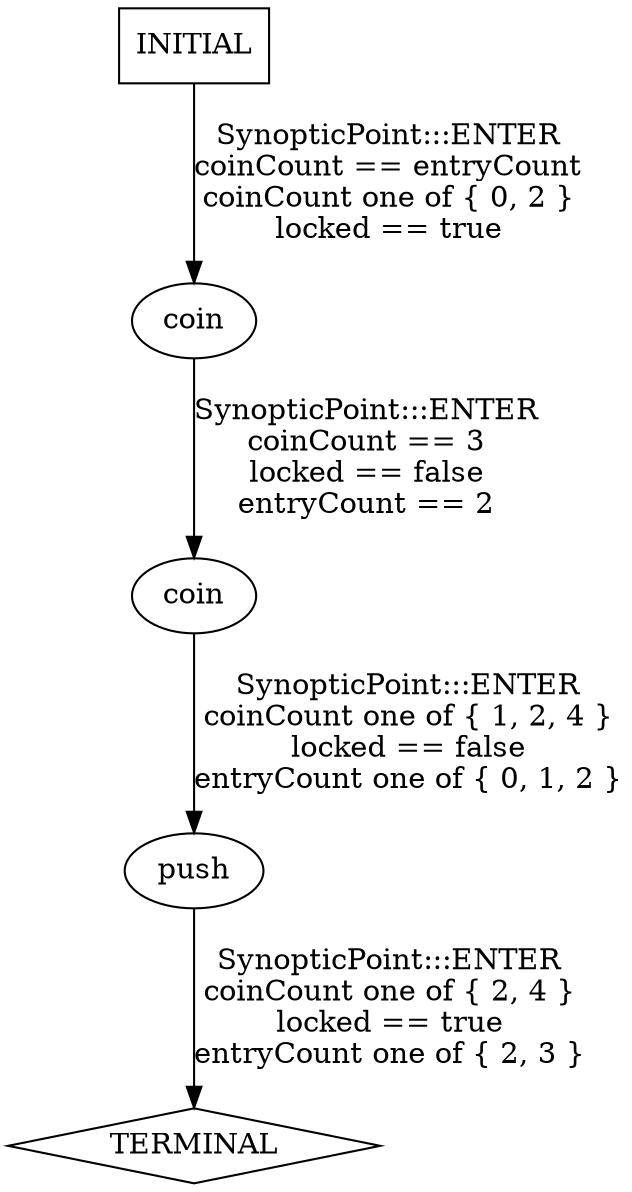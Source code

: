 digraph G {
  0 [label="coin"];
  1 [label="coin"];
  2 [label="push"];
  3 [label="TERMINAL",shape=diamond];
  4 [label="INITIAL",shape=box];
0->1 [label="SynopticPoint:::ENTER\ncoinCount == 3\nlocked == false\nentryCount == 2\n"];
1->2 [label="SynopticPoint:::ENTER\ncoinCount one of { 1, 2, 4 }\nlocked == false\nentryCount one of { 0, 1, 2 }\n"];
2->3 [label="SynopticPoint:::ENTER\ncoinCount one of { 2, 4 }\nlocked == true\nentryCount one of { 2, 3 }\n"];
4->0 [label="SynopticPoint:::ENTER\ncoinCount == entryCount\ncoinCount one of { 0, 2 }\nlocked == true\n"];
}
